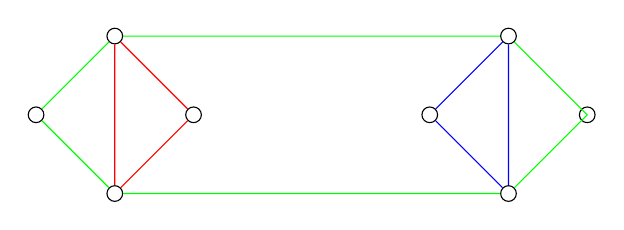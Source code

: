 \begin{tikzpicture}
\tikzstyle{every node}=[circle,inner sep=2pt,draw] 
\node (v7) at (-1,0) {};
\node (v3) at (1,0) {};
\node (v2) at (0,1) {};
\node (v1) at (0,-1) {};
\node (v6) at (4,0) {};

\node at (6,0) {};
\node (v5) at (5,1) {};
\node (v4) at (5,-1) {};
\draw[red] (v1) -- (v2) -- (v3) -- (v1);
\draw[blue] (v4) -- (v5) -- (v6) -- (v4);
\draw[green] (v1) -- (v7) -- (v2) -- (v5) -- (6,0) -- (v4) -- (v1);
\end{tikzpicture}